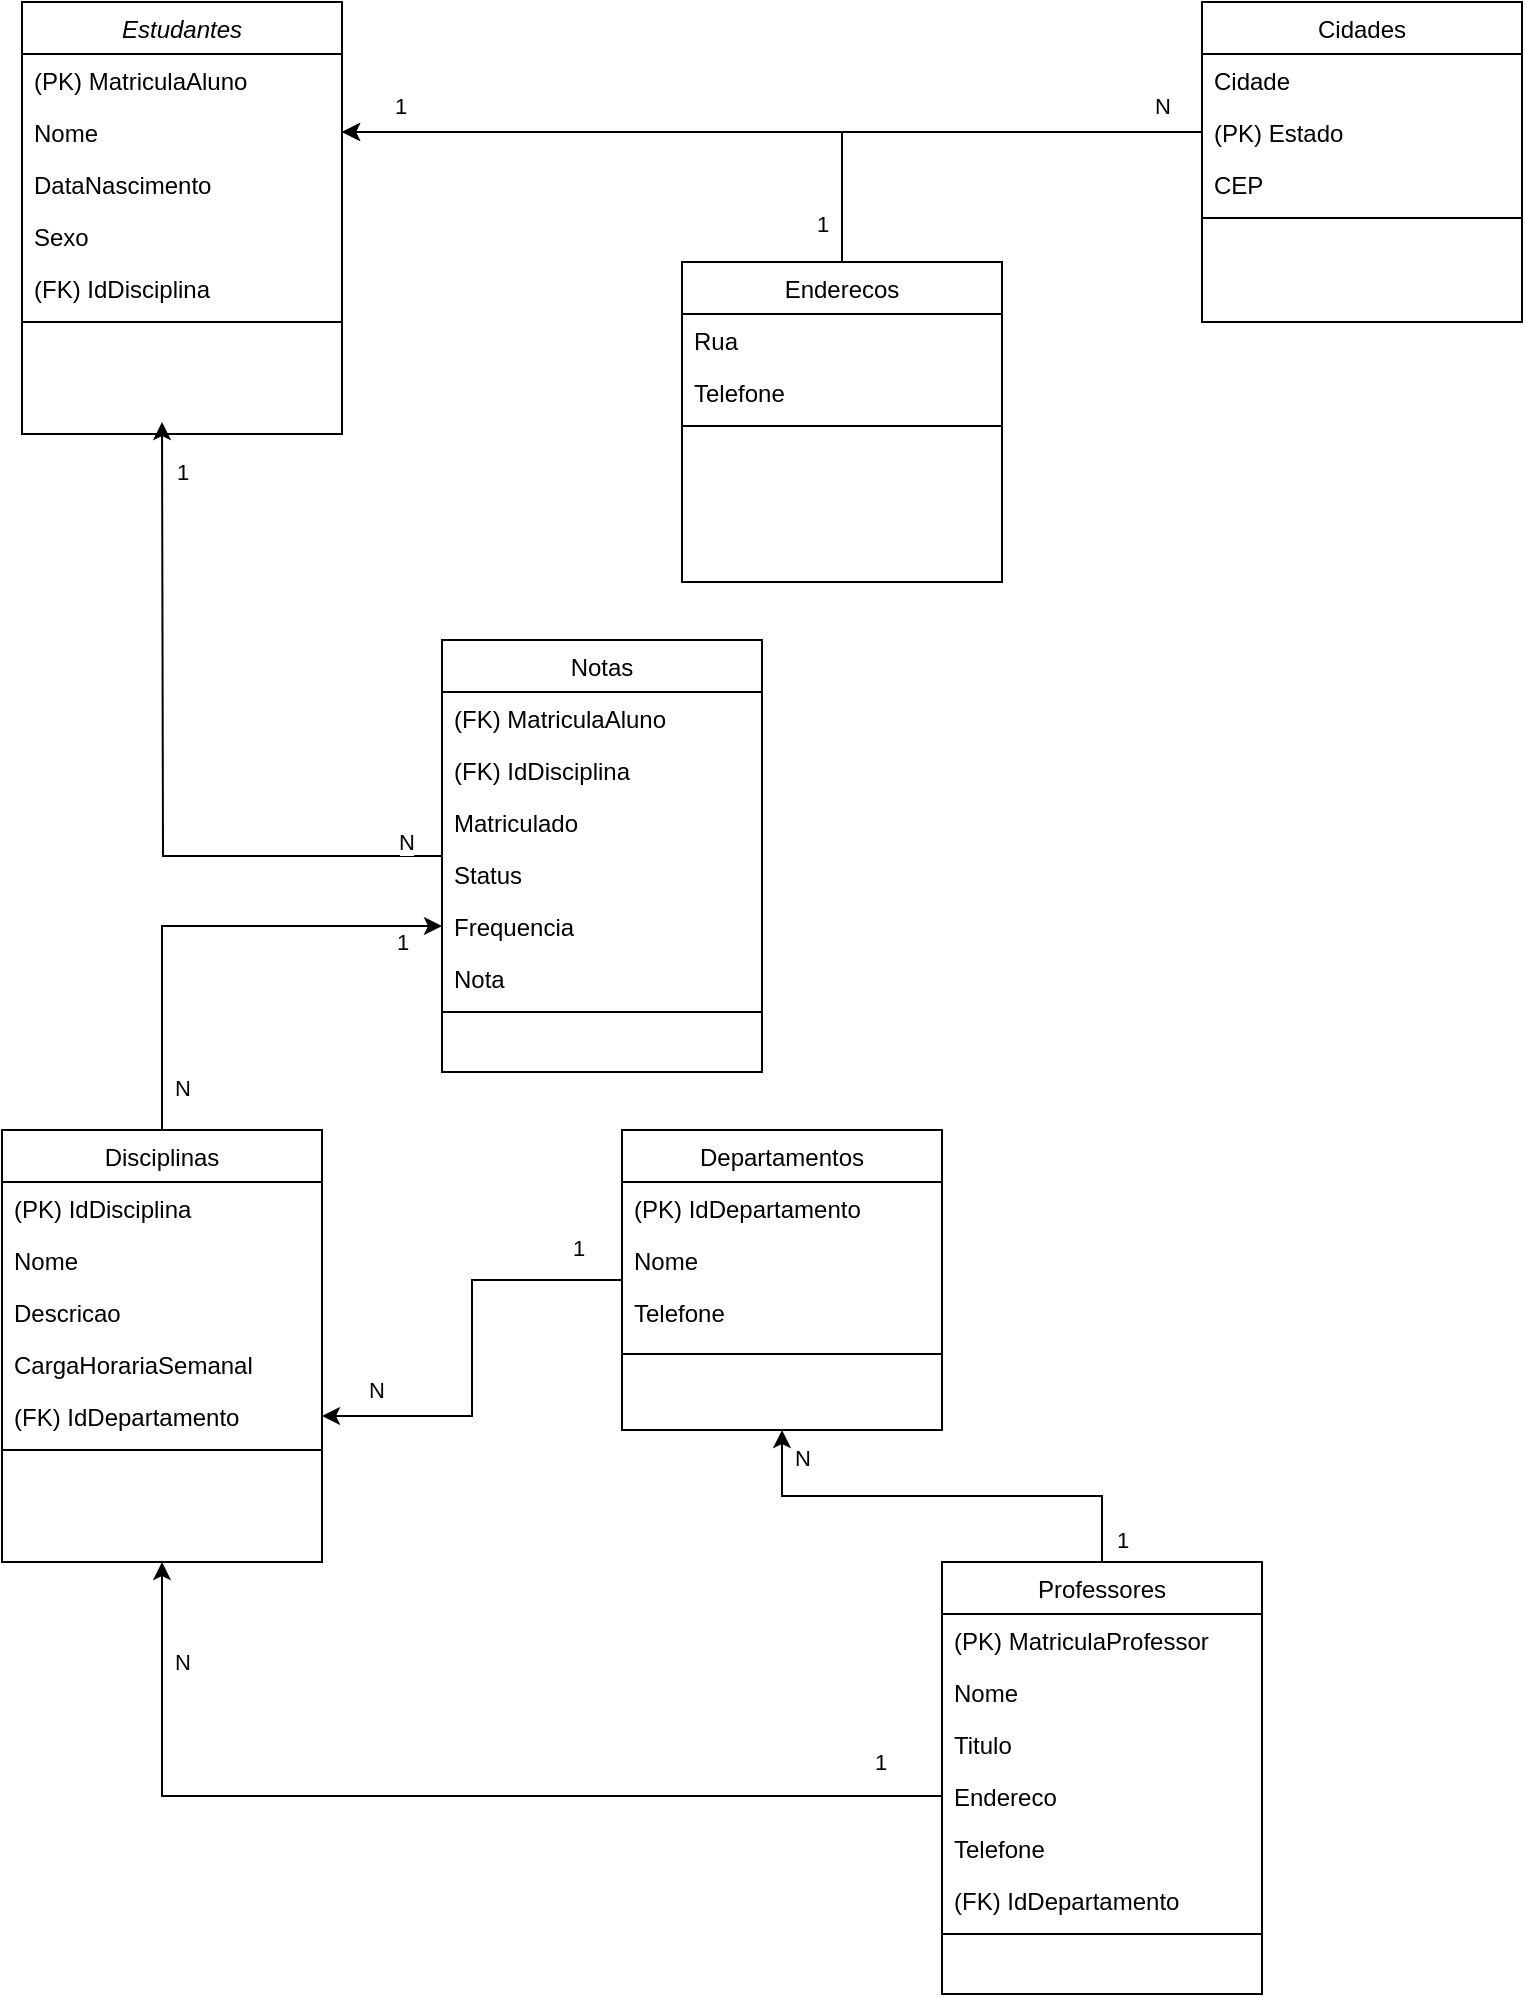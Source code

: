 <mxfile version="13.7.0"><diagram id="C5RBs43oDa-KdzZeNtuy" name="Page-1"><mxGraphModel dx="1447" dy="767" grid="1" gridSize="10" guides="1" tooltips="1" connect="1" arrows="1" fold="1" page="1" pageScale="1" pageWidth="827" pageHeight="1169" math="0" shadow="0"><root><mxCell id="WIyWlLk6GJQsqaUBKTNV-0"/><mxCell id="WIyWlLk6GJQsqaUBKTNV-1" parent="WIyWlLk6GJQsqaUBKTNV-0"/><mxCell id="zkfFHV4jXpPFQw0GAbJ--0" value="Estudantes" style="swimlane;fontStyle=2;align=center;verticalAlign=top;childLayout=stackLayout;horizontal=1;startSize=26;horizontalStack=0;resizeParent=1;resizeLast=0;collapsible=1;marginBottom=0;rounded=0;shadow=0;strokeWidth=1;" parent="WIyWlLk6GJQsqaUBKTNV-1" vertex="1"><mxGeometry x="60" y="50" width="160" height="216" as="geometry"><mxRectangle x="230" y="140" width="160" height="26" as="alternateBounds"/></mxGeometry></mxCell><mxCell id="zkfFHV4jXpPFQw0GAbJ--2" value="(PK) MatriculaAluno" style="text;align=left;verticalAlign=top;spacingLeft=4;spacingRight=4;overflow=hidden;rotatable=0;points=[[0,0.5],[1,0.5]];portConstraint=eastwest;rounded=0;shadow=0;html=0;" parent="zkfFHV4jXpPFQw0GAbJ--0" vertex="1"><mxGeometry y="26" width="160" height="26" as="geometry"/></mxCell><mxCell id="zkfFHV4jXpPFQw0GAbJ--1" value="Nome&#10;" style="text;align=left;verticalAlign=top;spacingLeft=4;spacingRight=4;overflow=hidden;rotatable=0;points=[[0,0.5],[1,0.5]];portConstraint=eastwest;" parent="zkfFHV4jXpPFQw0GAbJ--0" vertex="1"><mxGeometry y="52" width="160" height="26" as="geometry"/></mxCell><mxCell id="jb4iQbWvhc5GdOuXUY2z-1" value="DataNascimento" style="text;align=left;verticalAlign=top;spacingLeft=4;spacingRight=4;overflow=hidden;rotatable=0;points=[[0,0.5],[1,0.5]];portConstraint=eastwest;rounded=0;shadow=0;html=0;" vertex="1" parent="zkfFHV4jXpPFQw0GAbJ--0"><mxGeometry y="78" width="160" height="26" as="geometry"/></mxCell><mxCell id="jb4iQbWvhc5GdOuXUY2z-2" value="Sexo" style="text;align=left;verticalAlign=top;spacingLeft=4;spacingRight=4;overflow=hidden;rotatable=0;points=[[0,0.5],[1,0.5]];portConstraint=eastwest;rounded=0;shadow=0;html=0;" vertex="1" parent="zkfFHV4jXpPFQw0GAbJ--0"><mxGeometry y="104" width="160" height="26" as="geometry"/></mxCell><mxCell id="jb4iQbWvhc5GdOuXUY2z-24" value="(FK) IdDisciplina" style="text;align=left;verticalAlign=top;spacingLeft=4;spacingRight=4;overflow=hidden;rotatable=0;points=[[0,0.5],[1,0.5]];portConstraint=eastwest;rounded=0;shadow=0;html=0;" vertex="1" parent="zkfFHV4jXpPFQw0GAbJ--0"><mxGeometry y="130" width="160" height="26" as="geometry"/></mxCell><mxCell id="zkfFHV4jXpPFQw0GAbJ--4" value="" style="line;html=1;strokeWidth=1;align=left;verticalAlign=middle;spacingTop=-1;spacingLeft=3;spacingRight=3;rotatable=0;labelPosition=right;points=[];portConstraint=eastwest;" parent="zkfFHV4jXpPFQw0GAbJ--0" vertex="1"><mxGeometry y="156" width="160" height="8" as="geometry"/></mxCell><mxCell id="zkfFHV4jXpPFQw0GAbJ--5" value=" " style="text;align=left;verticalAlign=top;spacingLeft=4;spacingRight=4;overflow=hidden;rotatable=0;points=[[0,0.5],[1,0.5]];portConstraint=eastwest;" parent="zkfFHV4jXpPFQw0GAbJ--0" vertex="1"><mxGeometry y="164" width="160" height="26" as="geometry"/></mxCell><mxCell id="zkfFHV4jXpPFQw0GAbJ--17" value="Cidades" style="swimlane;fontStyle=0;align=center;verticalAlign=top;childLayout=stackLayout;horizontal=1;startSize=26;horizontalStack=0;resizeParent=1;resizeLast=0;collapsible=1;marginBottom=0;rounded=0;shadow=0;strokeWidth=1;" parent="WIyWlLk6GJQsqaUBKTNV-1" vertex="1"><mxGeometry x="650" y="50" width="160" height="160" as="geometry"><mxRectangle x="550" y="140" width="160" height="26" as="alternateBounds"/></mxGeometry></mxCell><mxCell id="zkfFHV4jXpPFQw0GAbJ--18" value="Cidade" style="text;align=left;verticalAlign=top;spacingLeft=4;spacingRight=4;overflow=hidden;rotatable=0;points=[[0,0.5],[1,0.5]];portConstraint=eastwest;" parent="zkfFHV4jXpPFQw0GAbJ--17" vertex="1"><mxGeometry y="26" width="160" height="26" as="geometry"/></mxCell><mxCell id="zkfFHV4jXpPFQw0GAbJ--19" value="(PK) Estado" style="text;align=left;verticalAlign=top;spacingLeft=4;spacingRight=4;overflow=hidden;rotatable=0;points=[[0,0.5],[1,0.5]];portConstraint=eastwest;rounded=0;shadow=0;html=0;" parent="zkfFHV4jXpPFQw0GAbJ--17" vertex="1"><mxGeometry y="52" width="160" height="26" as="geometry"/></mxCell><mxCell id="zkfFHV4jXpPFQw0GAbJ--20" value="CEP" style="text;align=left;verticalAlign=top;spacingLeft=4;spacingRight=4;overflow=hidden;rotatable=0;points=[[0,0.5],[1,0.5]];portConstraint=eastwest;rounded=0;shadow=0;html=0;" parent="zkfFHV4jXpPFQw0GAbJ--17" vertex="1"><mxGeometry y="78" width="160" height="26" as="geometry"/></mxCell><mxCell id="zkfFHV4jXpPFQw0GAbJ--23" value="" style="line;html=1;strokeWidth=1;align=left;verticalAlign=middle;spacingTop=-1;spacingLeft=3;spacingRight=3;rotatable=0;labelPosition=right;points=[];portConstraint=eastwest;" parent="zkfFHV4jXpPFQw0GAbJ--17" vertex="1"><mxGeometry y="104" width="160" height="8" as="geometry"/></mxCell><mxCell id="zkfFHV4jXpPFQw0GAbJ--24" value=" " style="text;align=left;verticalAlign=top;spacingLeft=4;spacingRight=4;overflow=hidden;rotatable=0;points=[[0,0.5],[1,0.5]];portConstraint=eastwest;" parent="zkfFHV4jXpPFQw0GAbJ--17" vertex="1"><mxGeometry y="112" width="160" height="26" as="geometry"/></mxCell><mxCell id="jb4iQbWvhc5GdOuXUY2z-41" style="edgeStyle=orthogonalEdgeStyle;rounded=0;orthogonalLoop=1;jettySize=auto;html=1;entryX=1;entryY=0.5;entryDx=0;entryDy=0;" edge="1" parent="WIyWlLk6GJQsqaUBKTNV-1" source="jb4iQbWvhc5GdOuXUY2z-25" target="zkfFHV4jXpPFQw0GAbJ--1"><mxGeometry relative="1" as="geometry"/></mxCell><mxCell id="jb4iQbWvhc5GdOuXUY2z-42" value="1" style="edgeLabel;html=1;align=center;verticalAlign=middle;resizable=0;points=[];" vertex="1" connectable="0" parent="jb4iQbWvhc5GdOuXUY2z-41"><mxGeometry x="0.755" y="2" relative="1" as="geometry"><mxPoint x="-10" y="-15" as="offset"/></mxGeometry></mxCell><mxCell id="jb4iQbWvhc5GdOuXUY2z-43" value="1" style="edgeLabel;html=1;align=center;verticalAlign=middle;resizable=0;points=[];" vertex="1" connectable="0" parent="jb4iQbWvhc5GdOuXUY2z-41"><mxGeometry x="-0.869" y="2" relative="1" as="geometry"><mxPoint x="-8" y="1" as="offset"/></mxGeometry></mxCell><mxCell id="jb4iQbWvhc5GdOuXUY2z-44" style="edgeStyle=orthogonalEdgeStyle;rounded=0;orthogonalLoop=1;jettySize=auto;html=1;" edge="1" parent="WIyWlLk6GJQsqaUBKTNV-1" source="zkfFHV4jXpPFQw0GAbJ--19"><mxGeometry relative="1" as="geometry"><mxPoint x="220" y="115" as="targetPoint"/></mxGeometry></mxCell><mxCell id="jb4iQbWvhc5GdOuXUY2z-45" value="N" style="edgeLabel;html=1;align=center;verticalAlign=middle;resizable=0;points=[];" vertex="1" connectable="0" parent="jb4iQbWvhc5GdOuXUY2z-44"><mxGeometry x="-0.907" y="-2" relative="1" as="geometry"><mxPoint y="-11" as="offset"/></mxGeometry></mxCell><mxCell id="jb4iQbWvhc5GdOuXUY2z-25" value="Enderecos" style="swimlane;fontStyle=0;align=center;verticalAlign=top;childLayout=stackLayout;horizontal=1;startSize=26;horizontalStack=0;resizeParent=1;resizeLast=0;collapsible=1;marginBottom=0;rounded=0;shadow=0;strokeWidth=1;" vertex="1" parent="WIyWlLk6GJQsqaUBKTNV-1"><mxGeometry x="390" y="180" width="160" height="160" as="geometry"><mxRectangle x="550" y="140" width="160" height="26" as="alternateBounds"/></mxGeometry></mxCell><mxCell id="jb4iQbWvhc5GdOuXUY2z-26" value="Rua" style="text;align=left;verticalAlign=top;spacingLeft=4;spacingRight=4;overflow=hidden;rotatable=0;points=[[0,0.5],[1,0.5]];portConstraint=eastwest;" vertex="1" parent="jb4iQbWvhc5GdOuXUY2z-25"><mxGeometry y="26" width="160" height="26" as="geometry"/></mxCell><mxCell id="jb4iQbWvhc5GdOuXUY2z-27" value="Telefone" style="text;align=left;verticalAlign=top;spacingLeft=4;spacingRight=4;overflow=hidden;rotatable=0;points=[[0,0.5],[1,0.5]];portConstraint=eastwest;rounded=0;shadow=0;html=0;" vertex="1" parent="jb4iQbWvhc5GdOuXUY2z-25"><mxGeometry y="52" width="160" height="26" as="geometry"/></mxCell><mxCell id="jb4iQbWvhc5GdOuXUY2z-28" value="" style="line;html=1;strokeWidth=1;align=left;verticalAlign=middle;spacingTop=-1;spacingLeft=3;spacingRight=3;rotatable=0;labelPosition=right;points=[];portConstraint=eastwest;" vertex="1" parent="jb4iQbWvhc5GdOuXUY2z-25"><mxGeometry y="78" width="160" height="8" as="geometry"/></mxCell><mxCell id="jb4iQbWvhc5GdOuXUY2z-29" value=" " style="text;align=left;verticalAlign=top;spacingLeft=4;spacingRight=4;overflow=hidden;rotatable=0;points=[[0,0.5],[1,0.5]];portConstraint=eastwest;" vertex="1" parent="jb4iQbWvhc5GdOuXUY2z-25"><mxGeometry y="86" width="160" height="26" as="geometry"/></mxCell><mxCell id="jb4iQbWvhc5GdOuXUY2z-47" style="edgeStyle=orthogonalEdgeStyle;rounded=0;orthogonalLoop=1;jettySize=auto;html=1;entryX=1;entryY=0.5;entryDx=0;entryDy=0;" edge="1" parent="WIyWlLk6GJQsqaUBKTNV-1" source="zkfFHV4jXpPFQw0GAbJ--13" target="jb4iQbWvhc5GdOuXUY2z-5"><mxGeometry relative="1" as="geometry"/></mxCell><mxCell id="jb4iQbWvhc5GdOuXUY2z-48" value="1" style="edgeLabel;html=1;align=center;verticalAlign=middle;resizable=0;points=[];" vertex="1" connectable="0" parent="jb4iQbWvhc5GdOuXUY2z-47"><mxGeometry x="-0.836" y="-2" relative="1" as="geometry"><mxPoint x="-4" y="-14" as="offset"/></mxGeometry></mxCell><mxCell id="jb4iQbWvhc5GdOuXUY2z-49" value="N" style="edgeLabel;html=1;align=center;verticalAlign=middle;resizable=0;points=[];" vertex="1" connectable="0" parent="jb4iQbWvhc5GdOuXUY2z-47"><mxGeometry x="0.754" y="-1" relative="1" as="geometry"><mxPoint y="-12" as="offset"/></mxGeometry></mxCell><mxCell id="jb4iQbWvhc5GdOuXUY2z-51" style="edgeStyle=orthogonalEdgeStyle;rounded=0;orthogonalLoop=1;jettySize=auto;html=1;entryX=0.5;entryY=1;entryDx=0;entryDy=0;" edge="1" parent="WIyWlLk6GJQsqaUBKTNV-1" source="jb4iQbWvhc5GdOuXUY2z-8" target="zkfFHV4jXpPFQw0GAbJ--13"><mxGeometry relative="1" as="geometry"/></mxCell><mxCell id="jb4iQbWvhc5GdOuXUY2z-54" value="1" style="edgeLabel;html=1;align=center;verticalAlign=middle;resizable=0;points=[];" vertex="1" connectable="0" parent="jb4iQbWvhc5GdOuXUY2z-51"><mxGeometry x="-0.882" y="1" relative="1" as="geometry"><mxPoint x="11" y="2" as="offset"/></mxGeometry></mxCell><mxCell id="jb4iQbWvhc5GdOuXUY2z-55" value="N" style="edgeLabel;html=1;align=center;verticalAlign=middle;resizable=0;points=[];" vertex="1" connectable="0" parent="jb4iQbWvhc5GdOuXUY2z-51"><mxGeometry x="0.882" y="-1" relative="1" as="geometry"><mxPoint x="9" as="offset"/></mxGeometry></mxCell><mxCell id="jb4iQbWvhc5GdOuXUY2z-50" style="edgeStyle=orthogonalEdgeStyle;rounded=0;orthogonalLoop=1;jettySize=auto;html=1;entryX=0.5;entryY=1;entryDx=0;entryDy=0;" edge="1" parent="WIyWlLk6GJQsqaUBKTNV-1" source="jb4iQbWvhc5GdOuXUY2z-12" target="zkfFHV4jXpPFQw0GAbJ--6"><mxGeometry relative="1" as="geometry"><mxPoint x="120" y="590" as="targetPoint"/></mxGeometry></mxCell><mxCell id="jb4iQbWvhc5GdOuXUY2z-52" value="N" style="edgeLabel;html=1;align=center;verticalAlign=middle;resizable=0;points=[];" vertex="1" connectable="0" parent="jb4iQbWvhc5GdOuXUY2z-50"><mxGeometry x="0.825" relative="1" as="geometry"><mxPoint x="10" y="5" as="offset"/></mxGeometry></mxCell><mxCell id="jb4iQbWvhc5GdOuXUY2z-53" value="1" style="edgeLabel;html=1;align=center;verticalAlign=middle;resizable=0;points=[];" vertex="1" connectable="0" parent="jb4iQbWvhc5GdOuXUY2z-50"><mxGeometry x="-0.892" y="2" relative="1" as="geometry"><mxPoint x="-4" y="-19" as="offset"/></mxGeometry></mxCell><mxCell id="jb4iQbWvhc5GdOuXUY2z-56" style="edgeStyle=orthogonalEdgeStyle;rounded=0;orthogonalLoop=1;jettySize=auto;html=1;" edge="1" parent="WIyWlLk6GJQsqaUBKTNV-1" source="jb4iQbWvhc5GdOuXUY2z-16"><mxGeometry relative="1" as="geometry"><mxPoint x="130" y="260" as="targetPoint"/></mxGeometry></mxCell><mxCell id="jb4iQbWvhc5GdOuXUY2z-61" value="1" style="edgeLabel;html=1;align=center;verticalAlign=middle;resizable=0;points=[];" vertex="1" connectable="0" parent="jb4iQbWvhc5GdOuXUY2z-56"><mxGeometry x="0.86" y="-2" relative="1" as="geometry"><mxPoint x="8" as="offset"/></mxGeometry></mxCell><mxCell id="jb4iQbWvhc5GdOuXUY2z-62" value="N" style="edgeLabel;html=1;align=center;verticalAlign=middle;resizable=0;points=[];" vertex="1" connectable="0" parent="jb4iQbWvhc5GdOuXUY2z-56"><mxGeometry x="-0.899" relative="1" as="geometry"><mxPoint y="-7" as="offset"/></mxGeometry></mxCell><mxCell id="jb4iQbWvhc5GdOuXUY2z-16" value="Notas" style="swimlane;fontStyle=0;align=center;verticalAlign=top;childLayout=stackLayout;horizontal=1;startSize=26;horizontalStack=0;resizeParent=1;resizeLast=0;collapsible=1;marginBottom=0;rounded=0;shadow=0;strokeWidth=1;" vertex="1" parent="WIyWlLk6GJQsqaUBKTNV-1"><mxGeometry x="270" y="369" width="160" height="216" as="geometry"><mxRectangle x="550" y="140" width="160" height="26" as="alternateBounds"/></mxGeometry></mxCell><mxCell id="jb4iQbWvhc5GdOuXUY2z-17" value="(FK) MatriculaAluno" style="text;align=left;verticalAlign=top;spacingLeft=4;spacingRight=4;overflow=hidden;rotatable=0;points=[[0,0.5],[1,0.5]];portConstraint=eastwest;" vertex="1" parent="jb4iQbWvhc5GdOuXUY2z-16"><mxGeometry y="26" width="160" height="26" as="geometry"/></mxCell><mxCell id="jb4iQbWvhc5GdOuXUY2z-18" value="(FK) IdDisciplina" style="text;align=left;verticalAlign=top;spacingLeft=4;spacingRight=4;overflow=hidden;rotatable=0;points=[[0,0.5],[1,0.5]];portConstraint=eastwest;rounded=0;shadow=0;html=0;" vertex="1" parent="jb4iQbWvhc5GdOuXUY2z-16"><mxGeometry y="52" width="160" height="26" as="geometry"/></mxCell><mxCell id="jb4iQbWvhc5GdOuXUY2z-30" value="Matriculado" style="text;align=left;verticalAlign=top;spacingLeft=4;spacingRight=4;overflow=hidden;rotatable=0;points=[[0,0.5],[1,0.5]];portConstraint=eastwest;rounded=0;shadow=0;html=0;" vertex="1" parent="jb4iQbWvhc5GdOuXUY2z-16"><mxGeometry y="78" width="160" height="26" as="geometry"/></mxCell><mxCell id="jb4iQbWvhc5GdOuXUY2z-39" value="Status" style="text;align=left;verticalAlign=top;spacingLeft=4;spacingRight=4;overflow=hidden;rotatable=0;points=[[0,0.5],[1,0.5]];portConstraint=eastwest;rounded=0;shadow=0;html=0;" vertex="1" parent="jb4iQbWvhc5GdOuXUY2z-16"><mxGeometry y="104" width="160" height="26" as="geometry"/></mxCell><mxCell id="jb4iQbWvhc5GdOuXUY2z-31" value="Frequencia" style="text;align=left;verticalAlign=top;spacingLeft=4;spacingRight=4;overflow=hidden;rotatable=0;points=[[0,0.5],[1,0.5]];portConstraint=eastwest;rounded=0;shadow=0;html=0;" vertex="1" parent="jb4iQbWvhc5GdOuXUY2z-16"><mxGeometry y="130" width="160" height="26" as="geometry"/></mxCell><mxCell id="jb4iQbWvhc5GdOuXUY2z-40" value="Nota" style="text;align=left;verticalAlign=top;spacingLeft=4;spacingRight=4;overflow=hidden;rotatable=0;points=[[0,0.5],[1,0.5]];portConstraint=eastwest;rounded=0;shadow=0;html=0;" vertex="1" parent="jb4iQbWvhc5GdOuXUY2z-16"><mxGeometry y="156" width="160" height="26" as="geometry"/></mxCell><mxCell id="jb4iQbWvhc5GdOuXUY2z-20" value="" style="line;html=1;strokeWidth=1;align=left;verticalAlign=middle;spacingTop=-1;spacingLeft=3;spacingRight=3;rotatable=0;labelPosition=right;points=[];portConstraint=eastwest;" vertex="1" parent="jb4iQbWvhc5GdOuXUY2z-16"><mxGeometry y="182" width="160" height="8" as="geometry"/></mxCell><mxCell id="jb4iQbWvhc5GdOuXUY2z-21" value=" " style="text;align=left;verticalAlign=top;spacingLeft=4;spacingRight=4;overflow=hidden;rotatable=0;points=[[0,0.5],[1,0.5]];portConstraint=eastwest;" vertex="1" parent="jb4iQbWvhc5GdOuXUY2z-16"><mxGeometry y="190" width="160" height="26" as="geometry"/></mxCell><mxCell id="jb4iQbWvhc5GdOuXUY2z-8" value="Professores" style="swimlane;fontStyle=0;align=center;verticalAlign=top;childLayout=stackLayout;horizontal=1;startSize=26;horizontalStack=0;resizeParent=1;resizeLast=0;collapsible=1;marginBottom=0;rounded=0;shadow=0;strokeWidth=1;" vertex="1" parent="WIyWlLk6GJQsqaUBKTNV-1"><mxGeometry x="520" y="830" width="160" height="216" as="geometry"><mxRectangle x="130" y="380" width="160" height="26" as="alternateBounds"/></mxGeometry></mxCell><mxCell id="jb4iQbWvhc5GdOuXUY2z-9" value="(PK) MatriculaProfessor" style="text;align=left;verticalAlign=top;spacingLeft=4;spacingRight=4;overflow=hidden;rotatable=0;points=[[0,0.5],[1,0.5]];portConstraint=eastwest;" vertex="1" parent="jb4iQbWvhc5GdOuXUY2z-8"><mxGeometry y="26" width="160" height="26" as="geometry"/></mxCell><mxCell id="jb4iQbWvhc5GdOuXUY2z-10" value="Nome" style="text;align=left;verticalAlign=top;spacingLeft=4;spacingRight=4;overflow=hidden;rotatable=0;points=[[0,0.5],[1,0.5]];portConstraint=eastwest;rounded=0;shadow=0;html=0;" vertex="1" parent="jb4iQbWvhc5GdOuXUY2z-8"><mxGeometry y="52" width="160" height="26" as="geometry"/></mxCell><mxCell id="jb4iQbWvhc5GdOuXUY2z-11" value="Titulo" style="text;align=left;verticalAlign=top;spacingLeft=4;spacingRight=4;overflow=hidden;rotatable=0;points=[[0,0.5],[1,0.5]];portConstraint=eastwest;rounded=0;shadow=0;html=0;" vertex="1" parent="jb4iQbWvhc5GdOuXUY2z-8"><mxGeometry y="78" width="160" height="26" as="geometry"/></mxCell><mxCell id="jb4iQbWvhc5GdOuXUY2z-12" value="Endereco" style="text;align=left;verticalAlign=top;spacingLeft=4;spacingRight=4;overflow=hidden;rotatable=0;points=[[0,0.5],[1,0.5]];portConstraint=eastwest;rounded=0;shadow=0;html=0;" vertex="1" parent="jb4iQbWvhc5GdOuXUY2z-8"><mxGeometry y="104" width="160" height="26" as="geometry"/></mxCell><mxCell id="jb4iQbWvhc5GdOuXUY2z-13" value="Telefone" style="text;align=left;verticalAlign=top;spacingLeft=4;spacingRight=4;overflow=hidden;rotatable=0;points=[[0,0.5],[1,0.5]];portConstraint=eastwest;rounded=0;shadow=0;html=0;" vertex="1" parent="jb4iQbWvhc5GdOuXUY2z-8"><mxGeometry y="130" width="160" height="26" as="geometry"/></mxCell><mxCell id="jb4iQbWvhc5GdOuXUY2z-23" value="(FK) IdDepartamento" style="text;align=left;verticalAlign=top;spacingLeft=4;spacingRight=4;overflow=hidden;rotatable=0;points=[[0,0.5],[1,0.5]];portConstraint=eastwest;rounded=0;shadow=0;html=0;" vertex="1" parent="jb4iQbWvhc5GdOuXUY2z-8"><mxGeometry y="156" width="160" height="26" as="geometry"/></mxCell><mxCell id="jb4iQbWvhc5GdOuXUY2z-14" value="" style="line;html=1;strokeWidth=1;align=left;verticalAlign=middle;spacingTop=-1;spacingLeft=3;spacingRight=3;rotatable=0;labelPosition=right;points=[];portConstraint=eastwest;" vertex="1" parent="jb4iQbWvhc5GdOuXUY2z-8"><mxGeometry y="182" width="160" height="8" as="geometry"/></mxCell><mxCell id="jb4iQbWvhc5GdOuXUY2z-58" style="edgeStyle=orthogonalEdgeStyle;rounded=0;orthogonalLoop=1;jettySize=auto;html=1;entryX=0;entryY=0.5;entryDx=0;entryDy=0;" edge="1" parent="WIyWlLk6GJQsqaUBKTNV-1" source="zkfFHV4jXpPFQw0GAbJ--6" target="jb4iQbWvhc5GdOuXUY2z-31"><mxGeometry relative="1" as="geometry"/></mxCell><mxCell id="jb4iQbWvhc5GdOuXUY2z-59" value="N" style="edgeLabel;html=1;align=center;verticalAlign=middle;resizable=0;points=[];" vertex="1" connectable="0" parent="jb4iQbWvhc5GdOuXUY2z-58"><mxGeometry x="-0.826" y="-1" relative="1" as="geometry"><mxPoint x="9" as="offset"/></mxGeometry></mxCell><mxCell id="jb4iQbWvhc5GdOuXUY2z-60" value="1" style="edgeLabel;html=1;align=center;verticalAlign=middle;resizable=0;points=[];" vertex="1" connectable="0" parent="jb4iQbWvhc5GdOuXUY2z-58"><mxGeometry x="0.793" relative="1" as="geometry"><mxPoint x="5" y="8" as="offset"/></mxGeometry></mxCell><mxCell id="zkfFHV4jXpPFQw0GAbJ--6" value="Disciplinas" style="swimlane;fontStyle=0;align=center;verticalAlign=top;childLayout=stackLayout;horizontal=1;startSize=26;horizontalStack=0;resizeParent=1;resizeLast=0;collapsible=1;marginBottom=0;rounded=0;shadow=0;strokeWidth=1;" parent="WIyWlLk6GJQsqaUBKTNV-1" vertex="1"><mxGeometry x="50" y="614" width="160" height="216" as="geometry"><mxRectangle x="130" y="380" width="160" height="26" as="alternateBounds"/></mxGeometry></mxCell><mxCell id="zkfFHV4jXpPFQw0GAbJ--7" value="(PK) IdDisciplina" style="text;align=left;verticalAlign=top;spacingLeft=4;spacingRight=4;overflow=hidden;rotatable=0;points=[[0,0.5],[1,0.5]];portConstraint=eastwest;" parent="zkfFHV4jXpPFQw0GAbJ--6" vertex="1"><mxGeometry y="26" width="160" height="26" as="geometry"/></mxCell><mxCell id="zkfFHV4jXpPFQw0GAbJ--8" value="Nome" style="text;align=left;verticalAlign=top;spacingLeft=4;spacingRight=4;overflow=hidden;rotatable=0;points=[[0,0.5],[1,0.5]];portConstraint=eastwest;rounded=0;shadow=0;html=0;" parent="zkfFHV4jXpPFQw0GAbJ--6" vertex="1"><mxGeometry y="52" width="160" height="26" as="geometry"/></mxCell><mxCell id="jb4iQbWvhc5GdOuXUY2z-6" value="Descricao" style="text;align=left;verticalAlign=top;spacingLeft=4;spacingRight=4;overflow=hidden;rotatable=0;points=[[0,0.5],[1,0.5]];portConstraint=eastwest;rounded=0;shadow=0;html=0;" vertex="1" parent="zkfFHV4jXpPFQw0GAbJ--6"><mxGeometry y="78" width="160" height="26" as="geometry"/></mxCell><mxCell id="jb4iQbWvhc5GdOuXUY2z-7" value="CargaHorariaSemanal" style="text;align=left;verticalAlign=top;spacingLeft=4;spacingRight=4;overflow=hidden;rotatable=0;points=[[0,0.5],[1,0.5]];portConstraint=eastwest;rounded=0;shadow=0;html=0;" vertex="1" parent="zkfFHV4jXpPFQw0GAbJ--6"><mxGeometry y="104" width="160" height="26" as="geometry"/></mxCell><mxCell id="jb4iQbWvhc5GdOuXUY2z-5" value="(FK) IdDepartamento" style="text;align=left;verticalAlign=top;spacingLeft=4;spacingRight=4;overflow=hidden;rotatable=0;points=[[0,0.5],[1,0.5]];portConstraint=eastwest;rounded=0;shadow=0;html=0;" vertex="1" parent="zkfFHV4jXpPFQw0GAbJ--6"><mxGeometry y="130" width="160" height="26" as="geometry"/></mxCell><mxCell id="zkfFHV4jXpPFQw0GAbJ--9" value="" style="line;html=1;strokeWidth=1;align=left;verticalAlign=middle;spacingTop=-1;spacingLeft=3;spacingRight=3;rotatable=0;labelPosition=right;points=[];portConstraint=eastwest;" parent="zkfFHV4jXpPFQw0GAbJ--6" vertex="1"><mxGeometry y="156" width="160" height="8" as="geometry"/></mxCell><mxCell id="zkfFHV4jXpPFQw0GAbJ--13" value="Departamentos" style="swimlane;fontStyle=0;align=center;verticalAlign=top;childLayout=stackLayout;horizontal=1;startSize=26;horizontalStack=0;resizeParent=1;resizeLast=0;collapsible=1;marginBottom=0;rounded=0;shadow=0;strokeWidth=1;" parent="WIyWlLk6GJQsqaUBKTNV-1" vertex="1"><mxGeometry x="360" y="614" width="160" height="150" as="geometry"><mxRectangle x="340" y="380" width="170" height="26" as="alternateBounds"/></mxGeometry></mxCell><mxCell id="jb4iQbWvhc5GdOuXUY2z-3" value="(PK) IdDepartamento" style="text;align=left;verticalAlign=top;spacingLeft=4;spacingRight=4;overflow=hidden;rotatable=0;points=[[0,0.5],[1,0.5]];portConstraint=eastwest;" vertex="1" parent="zkfFHV4jXpPFQw0GAbJ--13"><mxGeometry y="26" width="160" height="26" as="geometry"/></mxCell><mxCell id="jb4iQbWvhc5GdOuXUY2z-4" value="Nome" style="text;align=left;verticalAlign=top;spacingLeft=4;spacingRight=4;overflow=hidden;rotatable=0;points=[[0,0.5],[1,0.5]];portConstraint=eastwest;" vertex="1" parent="zkfFHV4jXpPFQw0GAbJ--13"><mxGeometry y="52" width="160" height="26" as="geometry"/></mxCell><mxCell id="zkfFHV4jXpPFQw0GAbJ--14" value="Telefone" style="text;align=left;verticalAlign=top;spacingLeft=4;spacingRight=4;overflow=hidden;rotatable=0;points=[[0,0.5],[1,0.5]];portConstraint=eastwest;" parent="zkfFHV4jXpPFQw0GAbJ--13" vertex="1"><mxGeometry y="78" width="160" height="26" as="geometry"/></mxCell><mxCell id="zkfFHV4jXpPFQw0GAbJ--15" value="&lt;br&gt;" style="line;html=1;strokeWidth=1;align=left;verticalAlign=middle;spacingTop=-1;spacingLeft=3;spacingRight=3;rotatable=0;labelPosition=right;points=[];portConstraint=eastwest;" parent="zkfFHV4jXpPFQw0GAbJ--13" vertex="1"><mxGeometry y="104" width="160" height="16" as="geometry"/></mxCell></root></mxGraphModel></diagram></mxfile>